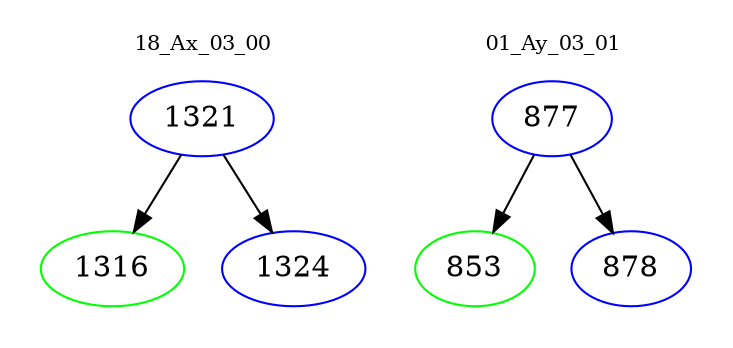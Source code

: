 digraph{
subgraph cluster_0 {
color = white
label = "18_Ax_03_00";
fontsize=10;
T0_1321 [label="1321", color="blue"]
T0_1321 -> T0_1316 [color="black"]
T0_1316 [label="1316", color="green"]
T0_1321 -> T0_1324 [color="black"]
T0_1324 [label="1324", color="blue"]
}
subgraph cluster_1 {
color = white
label = "01_Ay_03_01";
fontsize=10;
T1_877 [label="877", color="blue"]
T1_877 -> T1_853 [color="black"]
T1_853 [label="853", color="green"]
T1_877 -> T1_878 [color="black"]
T1_878 [label="878", color="blue"]
}
}
